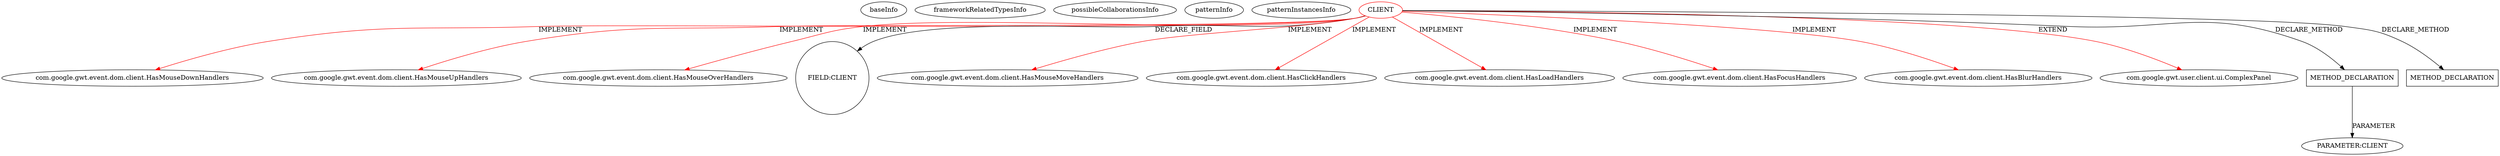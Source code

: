 digraph {
baseInfo[graphId=591,category="pattern",isAnonymous=false,possibleRelation=false]
frameworkRelatedTypesInfo[0="com.google.gwt.user.client.ui.ComplexPanel",1="com.google.gwt.event.dom.client.HasLoadHandlers",2="com.google.gwt.event.dom.client.HasMouseOverHandlers",3="com.google.gwt.event.dom.client.HasMouseMoveHandlers",4="com.google.gwt.event.dom.client.HasFocusHandlers",5="com.google.gwt.event.dom.client.HasClickHandlers",6="com.google.gwt.event.dom.client.HasMouseDownHandlers",7="com.google.gwt.event.dom.client.HasBlurHandlers",8="com.google.gwt.event.dom.client.HasMouseUpHandlers"]
possibleCollaborationsInfo[]
patternInfo[frequency=6.0,patternRootClient=0]
patternInstancesInfo[0="mguiral-GwtSvgLib~/mguiral-GwtSvgLib/GwtSvgLib-master/src/gwt/html5/svg/client/user/ui/SVGSymbolWidget.java~SVGSymbolWidget~3998",1="mguiral-GwtSvgLib~/mguiral-GwtSvgLib/GwtSvgLib-master/src/gwt/html5/svg/client/user/ui/SVGUseWidget.java~SVGUseWidget~3995",2="mguiral-GwtSvgLib~/mguiral-GwtSvgLib/GwtSvgLib-master/src/gwt/html5/svg/client/user/ui/SVGTextContentWidget.java~SVGTextContentWidget~3987",3="mguiral-GwtSvgLib~/mguiral-GwtSvgLib/GwtSvgLib-master/src/gwt/html5/svg/client/user/ui/SVGGraphicalWidget.java~SVGGraphicalWidget~3974",4="mguiral-GwtSvgLib~/mguiral-GwtSvgLib/GwtSvgLib-master/src/gwt/html5/svg/client/user/ui/SVGImageWidget.java~SVGImageWidget~3982",5="mguiral-GwtSvgLib~/mguiral-GwtSvgLib/GwtSvgLib-master/src/gwt/html5/svg/client/user/ui/SVGSwitchWidget.java~SVGSwitchWidget~4001"]
5[label="com.google.gwt.event.dom.client.HasMouseDownHandlers",vertexType="FRAMEWORK_INTERFACE_TYPE",isFrameworkType=false]
0[label="CLIENT",vertexType="ROOT_CLIENT_CLASS_DECLARATION",isFrameworkType=false,color=red]
6[label="com.google.gwt.event.dom.client.HasMouseUpHandlers",vertexType="FRAMEWORK_INTERFACE_TYPE",isFrameworkType=false]
7[label="com.google.gwt.event.dom.client.HasMouseOverHandlers",vertexType="FRAMEWORK_INTERFACE_TYPE",isFrameworkType=false]
11[label="FIELD:CLIENT",vertexType="FIELD_DECLARATION",isFrameworkType=false,shape=circle]
8[label="com.google.gwt.event.dom.client.HasMouseMoveHandlers",vertexType="FRAMEWORK_INTERFACE_TYPE",isFrameworkType=false]
4[label="com.google.gwt.event.dom.client.HasClickHandlers",vertexType="FRAMEWORK_INTERFACE_TYPE",isFrameworkType=false]
10[label="com.google.gwt.event.dom.client.HasLoadHandlers",vertexType="FRAMEWORK_INTERFACE_TYPE",isFrameworkType=false]
2[label="com.google.gwt.event.dom.client.HasFocusHandlers",vertexType="FRAMEWORK_INTERFACE_TYPE",isFrameworkType=false]
3[label="com.google.gwt.event.dom.client.HasBlurHandlers",vertexType="FRAMEWORK_INTERFACE_TYPE",isFrameworkType=false]
1[label="com.google.gwt.user.client.ui.ComplexPanel",vertexType="FRAMEWORK_CLASS_TYPE",isFrameworkType=false]
104[label="METHOD_DECLARATION",vertexType="CLIENT_METHOD_DECLARATION",isFrameworkType=false,shape=box]
106[label="PARAMETER:CLIENT",vertexType="PARAMETER_DECLARATION",isFrameworkType=false]
133[label="METHOD_DECLARATION",vertexType="CLIENT_METHOD_DECLARATION",isFrameworkType=false,shape=box]
0->1[label="EXTEND",color=red]
0->10[label="IMPLEMENT",color=red]
104->106[label="PARAMETER"]
0->7[label="IMPLEMENT",color=red]
0->8[label="IMPLEMENT",color=red]
0->2[label="IMPLEMENT",color=red]
0->133[label="DECLARE_METHOD"]
0->4[label="IMPLEMENT",color=red]
0->5[label="IMPLEMENT",color=red]
0->3[label="IMPLEMENT",color=red]
0->11[label="DECLARE_FIELD"]
0->6[label="IMPLEMENT",color=red]
0->104[label="DECLARE_METHOD"]
}
